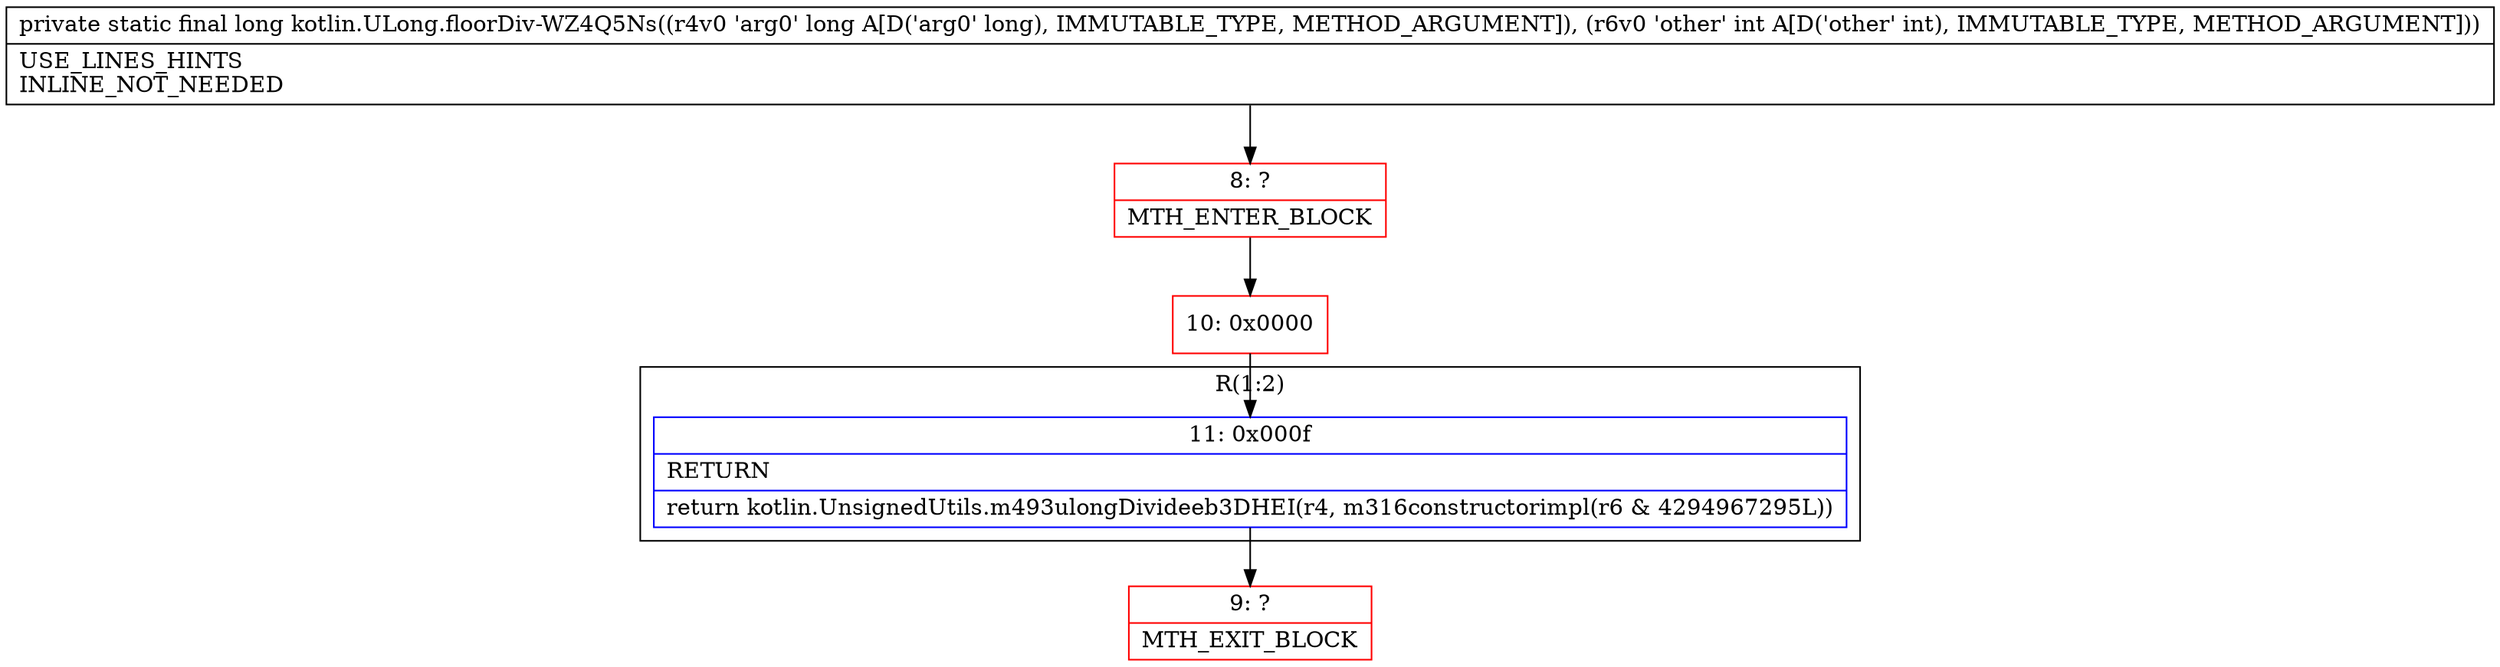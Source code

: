 digraph "CFG forkotlin.ULong.floorDiv\-WZ4Q5Ns(JI)J" {
subgraph cluster_Region_255540796 {
label = "R(1:2)";
node [shape=record,color=blue];
Node_11 [shape=record,label="{11\:\ 0x000f|RETURN\l|return kotlin.UnsignedUtils.m493ulongDivideeb3DHEI(r4, m316constructorimpl(r6 & 4294967295L))\l}"];
}
Node_8 [shape=record,color=red,label="{8\:\ ?|MTH_ENTER_BLOCK\l}"];
Node_10 [shape=record,color=red,label="{10\:\ 0x0000}"];
Node_9 [shape=record,color=red,label="{9\:\ ?|MTH_EXIT_BLOCK\l}"];
MethodNode[shape=record,label="{private static final long kotlin.ULong.floorDiv\-WZ4Q5Ns((r4v0 'arg0' long A[D('arg0' long), IMMUTABLE_TYPE, METHOD_ARGUMENT]), (r6v0 'other' int A[D('other' int), IMMUTABLE_TYPE, METHOD_ARGUMENT]))  | USE_LINES_HINTS\lINLINE_NOT_NEEDED\l}"];
MethodNode -> Node_8;Node_11 -> Node_9;
Node_8 -> Node_10;
Node_10 -> Node_11;
}

